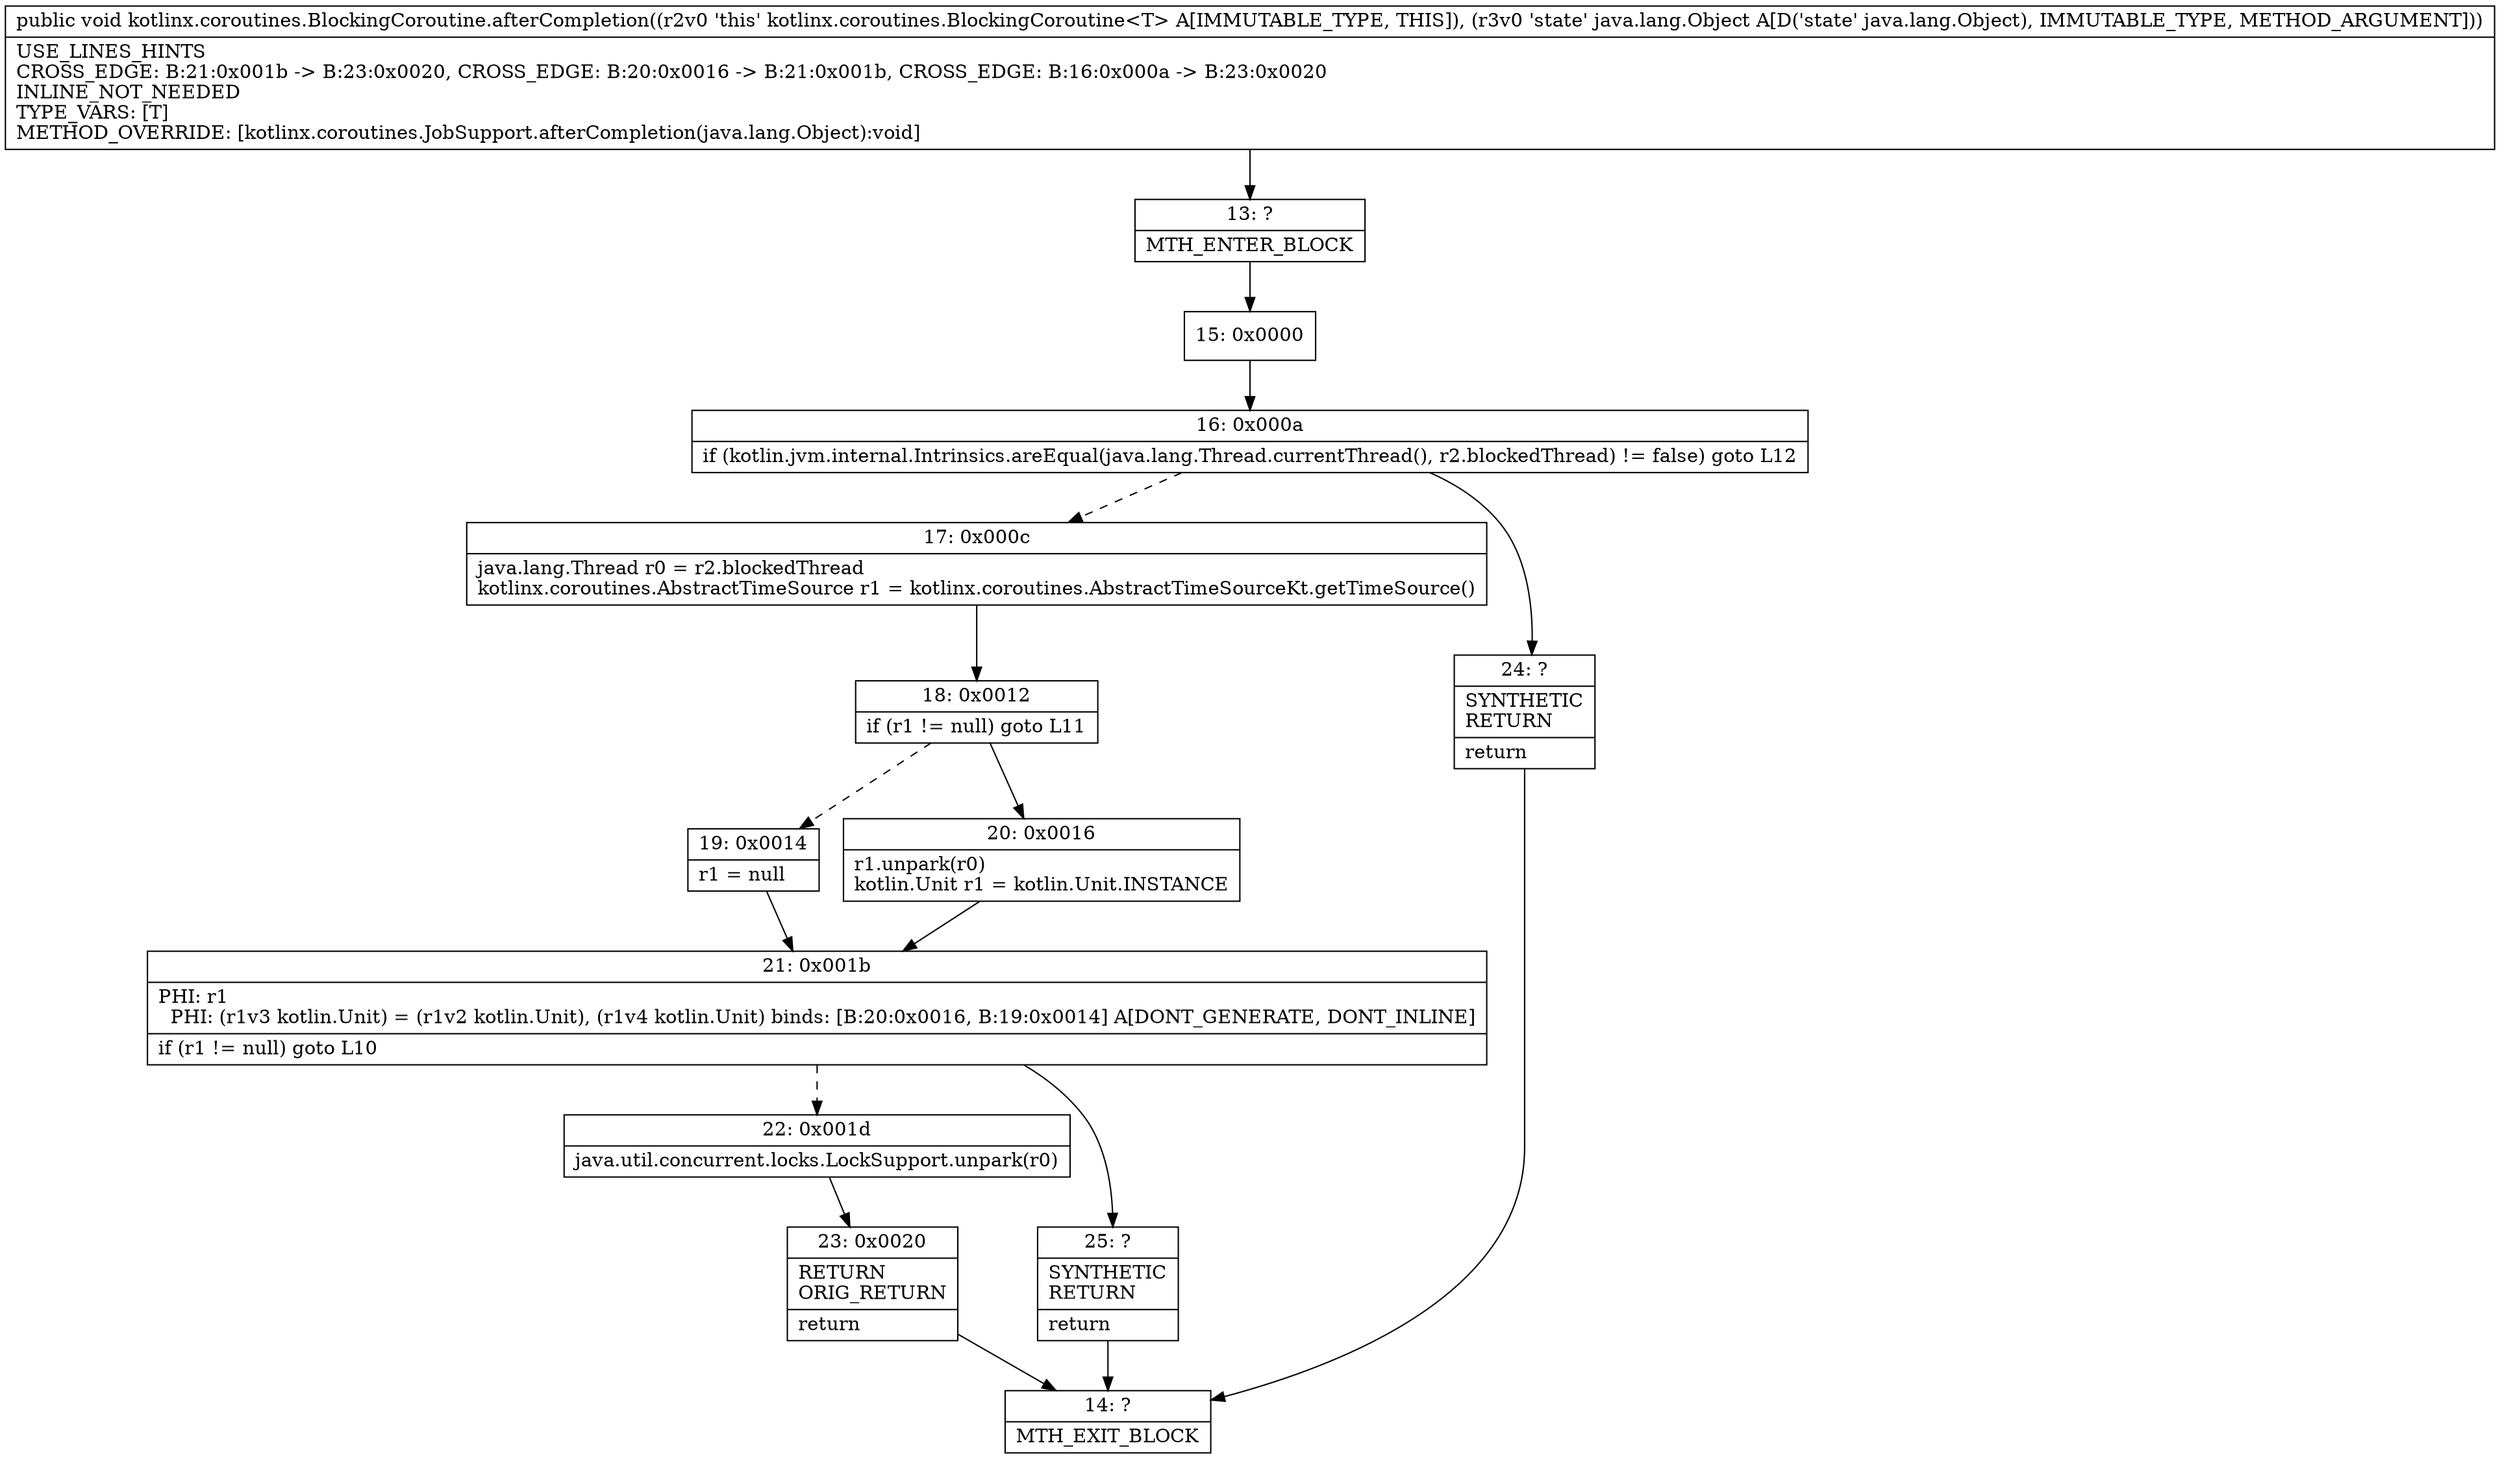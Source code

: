 digraph "CFG forkotlinx.coroutines.BlockingCoroutine.afterCompletion(Ljava\/lang\/Object;)V" {
Node_13 [shape=record,label="{13\:\ ?|MTH_ENTER_BLOCK\l}"];
Node_15 [shape=record,label="{15\:\ 0x0000}"];
Node_16 [shape=record,label="{16\:\ 0x000a|if (kotlin.jvm.internal.Intrinsics.areEqual(java.lang.Thread.currentThread(), r2.blockedThread) != false) goto L12\l}"];
Node_17 [shape=record,label="{17\:\ 0x000c|java.lang.Thread r0 = r2.blockedThread\lkotlinx.coroutines.AbstractTimeSource r1 = kotlinx.coroutines.AbstractTimeSourceKt.getTimeSource()\l}"];
Node_18 [shape=record,label="{18\:\ 0x0012|if (r1 != null) goto L11\l}"];
Node_19 [shape=record,label="{19\:\ 0x0014|r1 = null\l}"];
Node_21 [shape=record,label="{21\:\ 0x001b|PHI: r1 \l  PHI: (r1v3 kotlin.Unit) = (r1v2 kotlin.Unit), (r1v4 kotlin.Unit) binds: [B:20:0x0016, B:19:0x0014] A[DONT_GENERATE, DONT_INLINE]\l|if (r1 != null) goto L10\l}"];
Node_22 [shape=record,label="{22\:\ 0x001d|java.util.concurrent.locks.LockSupport.unpark(r0)\l}"];
Node_23 [shape=record,label="{23\:\ 0x0020|RETURN\lORIG_RETURN\l|return\l}"];
Node_14 [shape=record,label="{14\:\ ?|MTH_EXIT_BLOCK\l}"];
Node_25 [shape=record,label="{25\:\ ?|SYNTHETIC\lRETURN\l|return\l}"];
Node_20 [shape=record,label="{20\:\ 0x0016|r1.unpark(r0)\lkotlin.Unit r1 = kotlin.Unit.INSTANCE\l}"];
Node_24 [shape=record,label="{24\:\ ?|SYNTHETIC\lRETURN\l|return\l}"];
MethodNode[shape=record,label="{public void kotlinx.coroutines.BlockingCoroutine.afterCompletion((r2v0 'this' kotlinx.coroutines.BlockingCoroutine\<T\> A[IMMUTABLE_TYPE, THIS]), (r3v0 'state' java.lang.Object A[D('state' java.lang.Object), IMMUTABLE_TYPE, METHOD_ARGUMENT]))  | USE_LINES_HINTS\lCROSS_EDGE: B:21:0x001b \-\> B:23:0x0020, CROSS_EDGE: B:20:0x0016 \-\> B:21:0x001b, CROSS_EDGE: B:16:0x000a \-\> B:23:0x0020\lINLINE_NOT_NEEDED\lTYPE_VARS: [T]\lMETHOD_OVERRIDE: [kotlinx.coroutines.JobSupport.afterCompletion(java.lang.Object):void]\l}"];
MethodNode -> Node_13;Node_13 -> Node_15;
Node_15 -> Node_16;
Node_16 -> Node_17[style=dashed];
Node_16 -> Node_24;
Node_17 -> Node_18;
Node_18 -> Node_19[style=dashed];
Node_18 -> Node_20;
Node_19 -> Node_21;
Node_21 -> Node_22[style=dashed];
Node_21 -> Node_25;
Node_22 -> Node_23;
Node_23 -> Node_14;
Node_25 -> Node_14;
Node_20 -> Node_21;
Node_24 -> Node_14;
}

